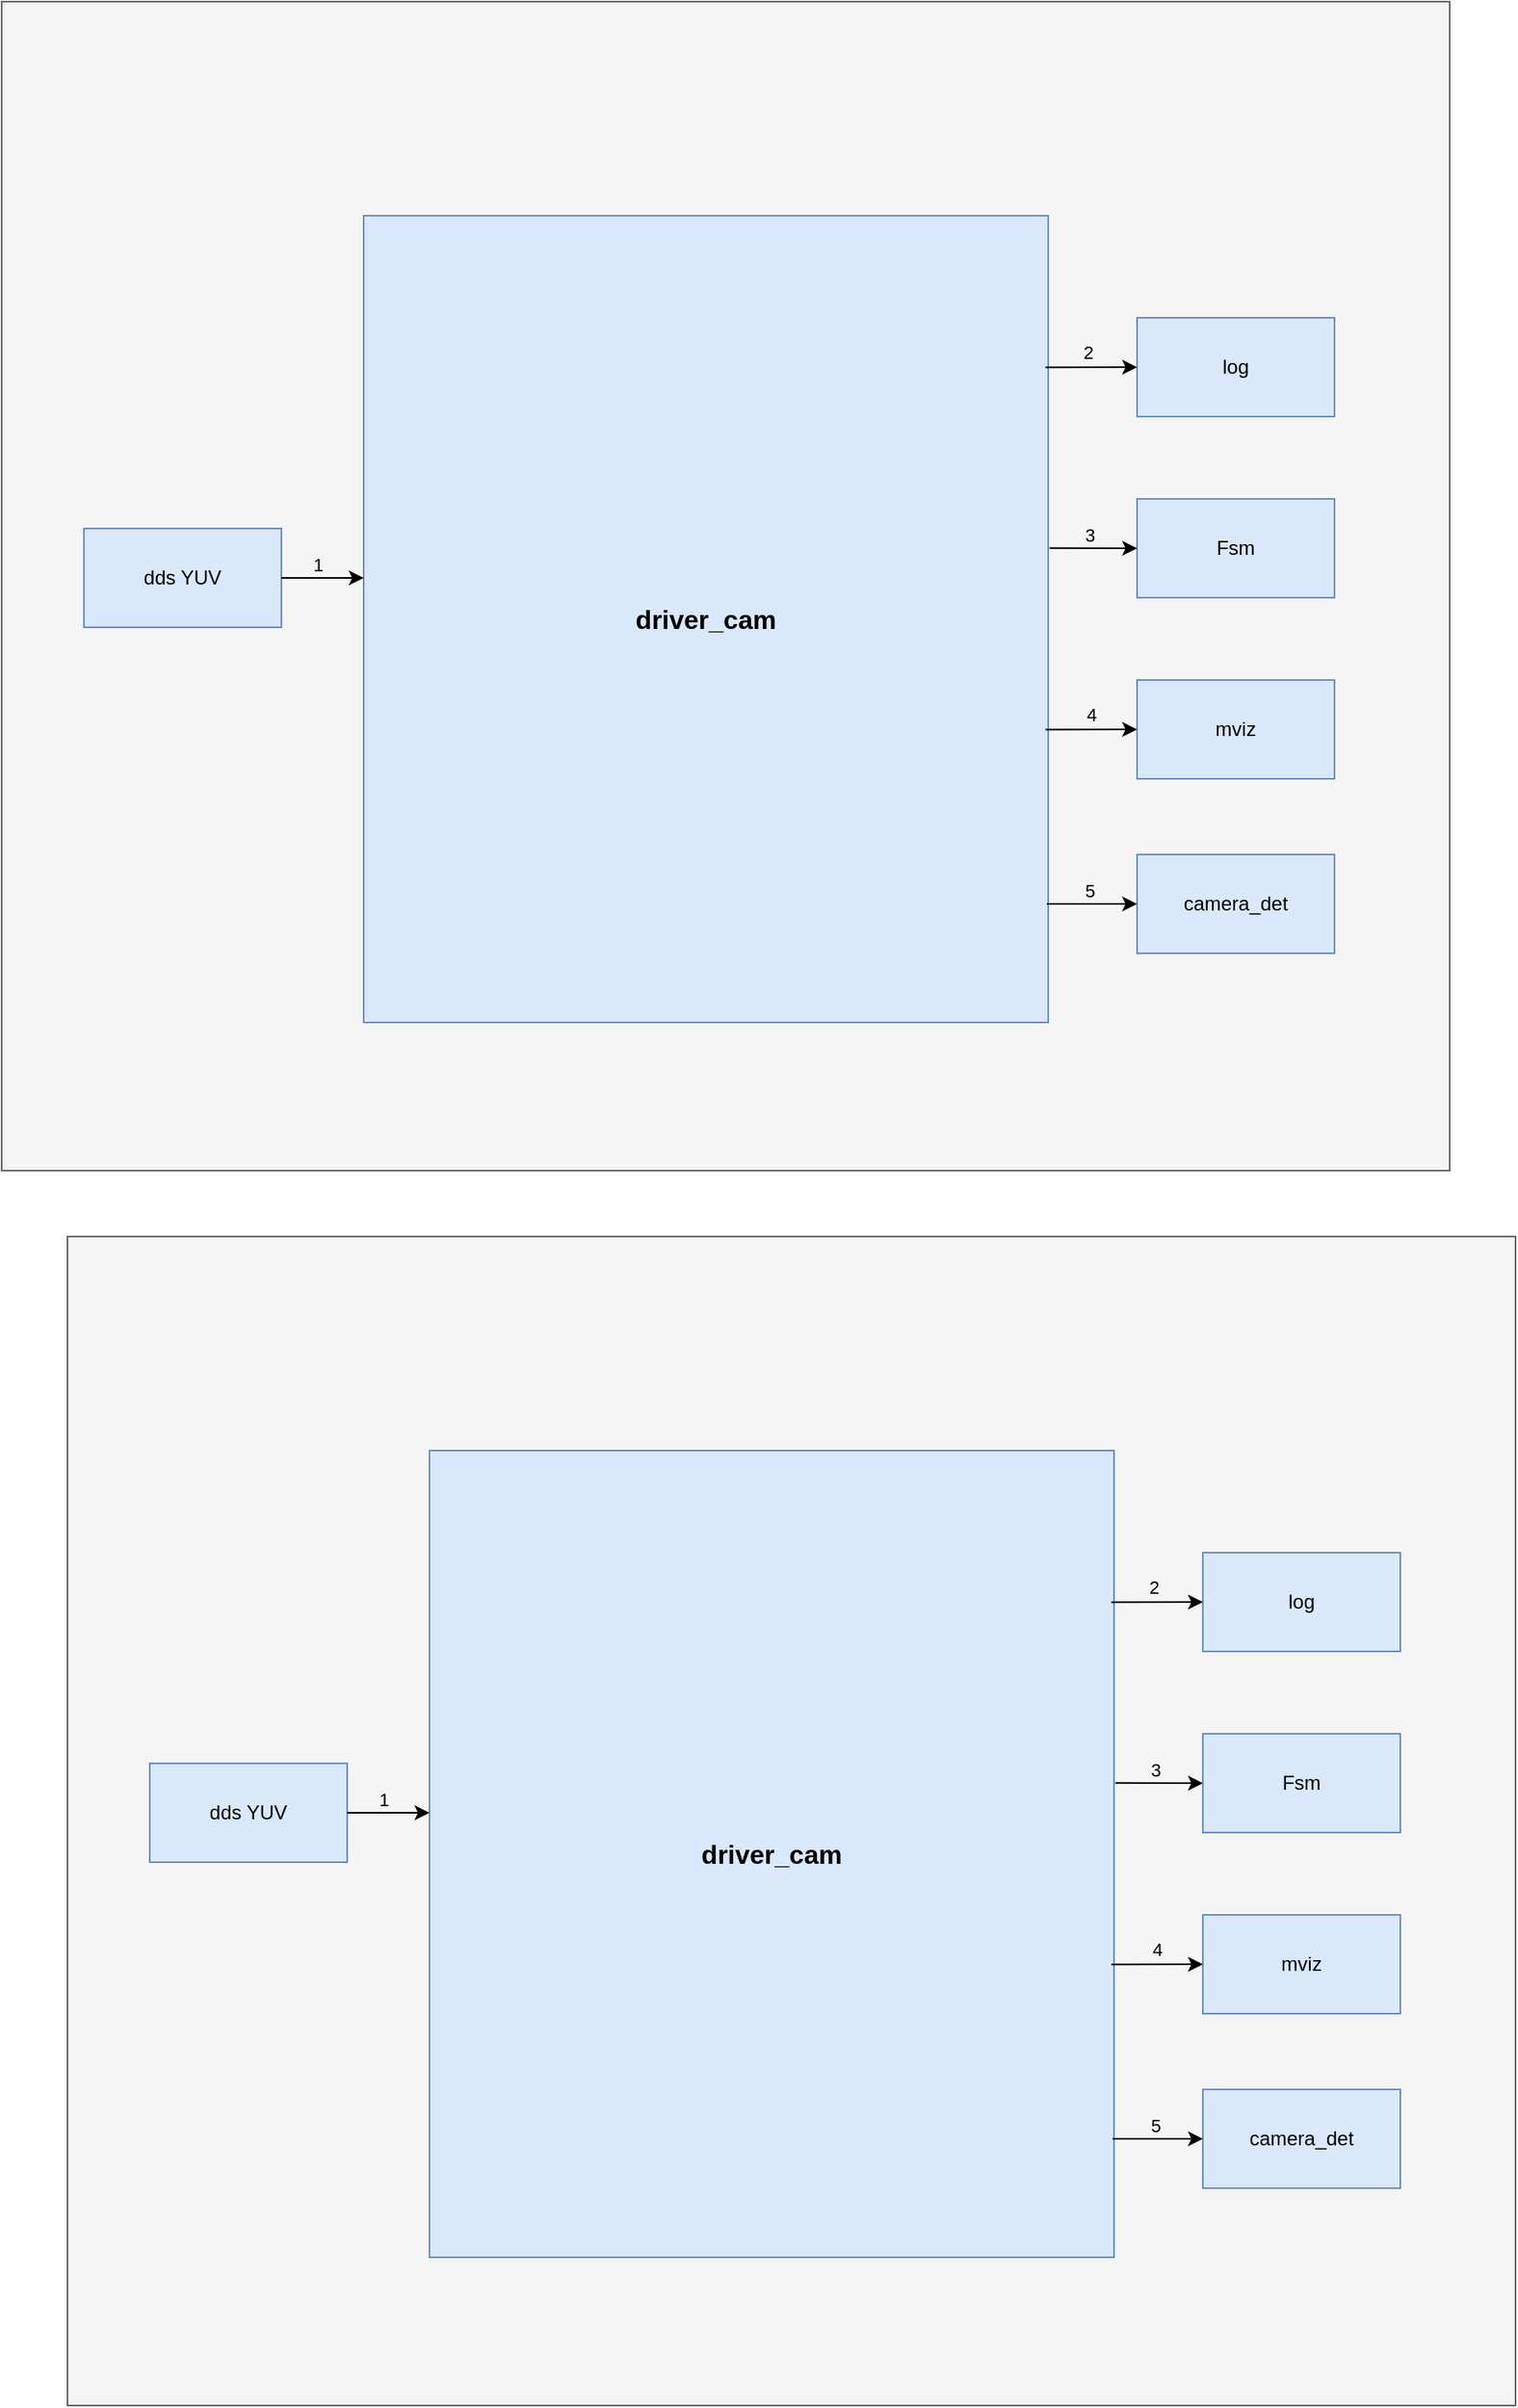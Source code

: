 <mxfile version="24.7.6">
  <diagram name="第 1 页" id="D-faS1DdrBK2uXakqXEO">
    <mxGraphModel dx="1050" dy="565" grid="1" gridSize="10" guides="1" tooltips="1" connect="1" arrows="1" fold="1" page="1" pageScale="1" pageWidth="827" pageHeight="1169" math="0" shadow="0">
      <root>
        <mxCell id="0" />
        <mxCell id="1" parent="0" />
        <mxCell id="807guP65CA76vXRwVghX-2" value="" style="rounded=0;whiteSpace=wrap;html=1;fillColor=#f5f5f5;fontColor=#333333;strokeColor=#666666;" parent="1" vertex="1">
          <mxGeometry x="10" y="10" width="880" height="710" as="geometry" />
        </mxCell>
        <mxCell id="807guP65CA76vXRwVghX-1" value="&lt;b&gt;&lt;font style=&quot;font-size: 16px;&quot;&gt;driver_cam&lt;/font&gt;&lt;/b&gt;" style="rounded=0;whiteSpace=wrap;html=1;fillColor=#dae8fc;strokeColor=#6c8ebf;" parent="1" vertex="1">
          <mxGeometry x="230" y="140" width="416" height="490" as="geometry" />
        </mxCell>
        <mxCell id="807guP65CA76vXRwVghX-3" value="dds YUV" style="rounded=0;whiteSpace=wrap;html=1;fillColor=#dae8fc;strokeColor=#6c8ebf;" parent="1" vertex="1">
          <mxGeometry x="60" y="330" width="120" height="60" as="geometry" />
        </mxCell>
        <mxCell id="807guP65CA76vXRwVghX-4" value="log" style="rounded=0;whiteSpace=wrap;html=1;fillColor=#dae8fc;strokeColor=#6c8ebf;" parent="1" vertex="1">
          <mxGeometry x="700" y="202" width="120" height="60" as="geometry" />
        </mxCell>
        <mxCell id="807guP65CA76vXRwVghX-5" value="Fsm" style="rounded=0;whiteSpace=wrap;html=1;fillColor=#dae8fc;strokeColor=#6c8ebf;" parent="1" vertex="1">
          <mxGeometry x="700" y="312" width="120" height="60" as="geometry" />
        </mxCell>
        <mxCell id="807guP65CA76vXRwVghX-6" value="mviz" style="rounded=0;whiteSpace=wrap;html=1;fillColor=#dae8fc;strokeColor=#6c8ebf;" parent="1" vertex="1">
          <mxGeometry x="700" y="422" width="120" height="60" as="geometry" />
        </mxCell>
        <mxCell id="807guP65CA76vXRwVghX-7" value="camera_det" style="rounded=0;whiteSpace=wrap;html=1;fillColor=#dae8fc;strokeColor=#6c8ebf;" parent="1" vertex="1">
          <mxGeometry x="700" y="528" width="120" height="60" as="geometry" />
        </mxCell>
        <mxCell id="807guP65CA76vXRwVghX-8" value="" style="endArrow=classic;html=1;rounded=0;exitX=1;exitY=0.5;exitDx=0;exitDy=0;" parent="1" source="807guP65CA76vXRwVghX-3" edge="1">
          <mxGeometry width="50" height="50" relative="1" as="geometry">
            <mxPoint x="430" y="420" as="sourcePoint" />
            <mxPoint x="230" y="360" as="targetPoint" />
          </mxGeometry>
        </mxCell>
        <mxCell id="807guP65CA76vXRwVghX-9" value="1" style="edgeLabel;html=1;align=center;verticalAlign=middle;resizable=0;points=[];labelBackgroundColor=#F5F5F5;" parent="807guP65CA76vXRwVghX-8" vertex="1" connectable="0">
          <mxGeometry x="-0.136" y="-1" relative="1" as="geometry">
            <mxPoint y="-9" as="offset" />
          </mxGeometry>
        </mxCell>
        <mxCell id="807guP65CA76vXRwVghX-10" value="" style="endArrow=classic;html=1;rounded=0;exitX=0.996;exitY=0.188;exitDx=0;exitDy=0;entryX=0;entryY=0.5;entryDx=0;entryDy=0;exitPerimeter=0;" parent="1" source="807guP65CA76vXRwVghX-1" target="807guP65CA76vXRwVghX-4" edge="1">
          <mxGeometry width="50" height="50" relative="1" as="geometry">
            <mxPoint x="190" y="370" as="sourcePoint" />
            <mxPoint x="240" y="370" as="targetPoint" />
          </mxGeometry>
        </mxCell>
        <mxCell id="807guP65CA76vXRwVghX-14" value="2" style="edgeLabel;html=1;align=center;verticalAlign=middle;resizable=0;points=[];labelBackgroundColor=#F5F5F5;" parent="807guP65CA76vXRwVghX-10" vertex="1" connectable="0">
          <mxGeometry x="-0.092" y="1" relative="1" as="geometry">
            <mxPoint y="-8" as="offset" />
          </mxGeometry>
        </mxCell>
        <mxCell id="807guP65CA76vXRwVghX-15" value="" style="endArrow=classic;html=1;rounded=0;entryX=0;entryY=0.5;entryDx=0;entryDy=0;exitX=1.002;exitY=0.412;exitDx=0;exitDy=0;exitPerimeter=0;" parent="1" source="807guP65CA76vXRwVghX-1" target="807guP65CA76vXRwVghX-5" edge="1">
          <mxGeometry width="50" height="50" relative="1" as="geometry">
            <mxPoint x="430" y="420" as="sourcePoint" />
            <mxPoint x="480" y="370" as="targetPoint" />
          </mxGeometry>
        </mxCell>
        <mxCell id="807guP65CA76vXRwVghX-16" value="3" style="edgeLabel;html=1;align=center;verticalAlign=middle;resizable=0;points=[];labelBackgroundColor=#F5F5F5;" parent="807guP65CA76vXRwVghX-15" vertex="1" connectable="0">
          <mxGeometry x="-0.106" relative="1" as="geometry">
            <mxPoint y="-8" as="offset" />
          </mxGeometry>
        </mxCell>
        <mxCell id="807guP65CA76vXRwVghX-17" value="" style="endArrow=classic;html=1;rounded=0;entryX=0;entryY=0.5;entryDx=0;entryDy=0;exitX=0.996;exitY=0.637;exitDx=0;exitDy=0;exitPerimeter=0;" parent="1" source="807guP65CA76vXRwVghX-1" target="807guP65CA76vXRwVghX-6" edge="1">
          <mxGeometry width="50" height="50" relative="1" as="geometry">
            <mxPoint x="430" y="420" as="sourcePoint" />
            <mxPoint x="480" y="370" as="targetPoint" />
          </mxGeometry>
        </mxCell>
        <mxCell id="807guP65CA76vXRwVghX-18" value="4" style="edgeLabel;html=1;align=center;verticalAlign=middle;resizable=0;points=[];labelBackgroundColor=#F5F5F5;" parent="807guP65CA76vXRwVghX-17" vertex="1" connectable="0">
          <mxGeometry x="-0.02" relative="1" as="geometry">
            <mxPoint y="-9" as="offset" />
          </mxGeometry>
        </mxCell>
        <mxCell id="807guP65CA76vXRwVghX-19" value="" style="endArrow=classic;html=1;rounded=0;entryX=0;entryY=0.5;entryDx=0;entryDy=0;exitX=0.998;exitY=0.853;exitDx=0;exitDy=0;exitPerimeter=0;" parent="1" source="807guP65CA76vXRwVghX-1" target="807guP65CA76vXRwVghX-7" edge="1">
          <mxGeometry width="50" height="50" relative="1" as="geometry">
            <mxPoint x="640" y="555" as="sourcePoint" />
            <mxPoint x="480" y="370" as="targetPoint" />
          </mxGeometry>
        </mxCell>
        <mxCell id="807guP65CA76vXRwVghX-20" value="5" style="edgeLabel;html=1;align=center;verticalAlign=middle;resizable=0;points=[];labelBackgroundColor=#F5F5F5;" parent="807guP65CA76vXRwVghX-19" vertex="1" connectable="0">
          <mxGeometry x="-0.072" y="1" relative="1" as="geometry">
            <mxPoint y="-7" as="offset" />
          </mxGeometry>
        </mxCell>
        <mxCell id="UGkX6FfsC7s5wPPyMBav-1" value="" style="rounded=0;whiteSpace=wrap;html=1;fillColor=#f5f5f5;fontColor=#333333;strokeColor=#666666;" vertex="1" parent="1">
          <mxGeometry x="50" y="760" width="880" height="710" as="geometry" />
        </mxCell>
        <mxCell id="UGkX6FfsC7s5wPPyMBav-2" value="&lt;b&gt;&lt;font style=&quot;font-size: 16px;&quot;&gt;driver_cam&lt;/font&gt;&lt;/b&gt;" style="rounded=0;whiteSpace=wrap;html=1;fillColor=#dae8fc;strokeColor=#6c8ebf;" vertex="1" parent="1">
          <mxGeometry x="270" y="890" width="416" height="490" as="geometry" />
        </mxCell>
        <mxCell id="UGkX6FfsC7s5wPPyMBav-3" value="dds YUV" style="rounded=0;whiteSpace=wrap;html=1;fillColor=#dae8fc;strokeColor=#6c8ebf;" vertex="1" parent="1">
          <mxGeometry x="100" y="1080" width="120" height="60" as="geometry" />
        </mxCell>
        <mxCell id="UGkX6FfsC7s5wPPyMBav-4" value="log" style="rounded=0;whiteSpace=wrap;html=1;fillColor=#dae8fc;strokeColor=#6c8ebf;" vertex="1" parent="1">
          <mxGeometry x="740" y="952" width="120" height="60" as="geometry" />
        </mxCell>
        <mxCell id="UGkX6FfsC7s5wPPyMBav-5" value="Fsm" style="rounded=0;whiteSpace=wrap;html=1;fillColor=#dae8fc;strokeColor=#6c8ebf;" vertex="1" parent="1">
          <mxGeometry x="740" y="1062" width="120" height="60" as="geometry" />
        </mxCell>
        <mxCell id="UGkX6FfsC7s5wPPyMBav-6" value="mviz" style="rounded=0;whiteSpace=wrap;html=1;fillColor=#dae8fc;strokeColor=#6c8ebf;" vertex="1" parent="1">
          <mxGeometry x="740" y="1172" width="120" height="60" as="geometry" />
        </mxCell>
        <mxCell id="UGkX6FfsC7s5wPPyMBav-7" value="camera_det" style="rounded=0;whiteSpace=wrap;html=1;fillColor=#dae8fc;strokeColor=#6c8ebf;" vertex="1" parent="1">
          <mxGeometry x="740" y="1278" width="120" height="60" as="geometry" />
        </mxCell>
        <mxCell id="UGkX6FfsC7s5wPPyMBav-8" value="" style="endArrow=classic;html=1;rounded=0;exitX=1;exitY=0.5;exitDx=0;exitDy=0;" edge="1" parent="1" source="UGkX6FfsC7s5wPPyMBav-3">
          <mxGeometry width="50" height="50" relative="1" as="geometry">
            <mxPoint x="470" y="1170" as="sourcePoint" />
            <mxPoint x="270" y="1110" as="targetPoint" />
          </mxGeometry>
        </mxCell>
        <mxCell id="UGkX6FfsC7s5wPPyMBav-9" value="1" style="edgeLabel;html=1;align=center;verticalAlign=middle;resizable=0;points=[];labelBackgroundColor=#F5F5F5;" vertex="1" connectable="0" parent="UGkX6FfsC7s5wPPyMBav-8">
          <mxGeometry x="-0.136" y="-1" relative="1" as="geometry">
            <mxPoint y="-9" as="offset" />
          </mxGeometry>
        </mxCell>
        <mxCell id="UGkX6FfsC7s5wPPyMBav-10" value="" style="endArrow=classic;html=1;rounded=0;exitX=0.996;exitY=0.188;exitDx=0;exitDy=0;entryX=0;entryY=0.5;entryDx=0;entryDy=0;exitPerimeter=0;" edge="1" parent="1" source="UGkX6FfsC7s5wPPyMBav-2" target="UGkX6FfsC7s5wPPyMBav-4">
          <mxGeometry width="50" height="50" relative="1" as="geometry">
            <mxPoint x="230" y="1120" as="sourcePoint" />
            <mxPoint x="280" y="1120" as="targetPoint" />
          </mxGeometry>
        </mxCell>
        <mxCell id="UGkX6FfsC7s5wPPyMBav-11" value="2" style="edgeLabel;html=1;align=center;verticalAlign=middle;resizable=0;points=[];labelBackgroundColor=#F5F5F5;" vertex="1" connectable="0" parent="UGkX6FfsC7s5wPPyMBav-10">
          <mxGeometry x="-0.092" y="1" relative="1" as="geometry">
            <mxPoint y="-8" as="offset" />
          </mxGeometry>
        </mxCell>
        <mxCell id="UGkX6FfsC7s5wPPyMBav-12" value="" style="endArrow=classic;html=1;rounded=0;entryX=0;entryY=0.5;entryDx=0;entryDy=0;exitX=1.002;exitY=0.412;exitDx=0;exitDy=0;exitPerimeter=0;" edge="1" parent="1" source="UGkX6FfsC7s5wPPyMBav-2" target="UGkX6FfsC7s5wPPyMBav-5">
          <mxGeometry width="50" height="50" relative="1" as="geometry">
            <mxPoint x="470" y="1170" as="sourcePoint" />
            <mxPoint x="520" y="1120" as="targetPoint" />
          </mxGeometry>
        </mxCell>
        <mxCell id="UGkX6FfsC7s5wPPyMBav-13" value="3" style="edgeLabel;html=1;align=center;verticalAlign=middle;resizable=0;points=[];labelBackgroundColor=#F5F5F5;" vertex="1" connectable="0" parent="UGkX6FfsC7s5wPPyMBav-12">
          <mxGeometry x="-0.106" relative="1" as="geometry">
            <mxPoint y="-8" as="offset" />
          </mxGeometry>
        </mxCell>
        <mxCell id="UGkX6FfsC7s5wPPyMBav-14" value="" style="endArrow=classic;html=1;rounded=0;entryX=0;entryY=0.5;entryDx=0;entryDy=0;exitX=0.996;exitY=0.637;exitDx=0;exitDy=0;exitPerimeter=0;" edge="1" parent="1" source="UGkX6FfsC7s5wPPyMBav-2" target="UGkX6FfsC7s5wPPyMBav-6">
          <mxGeometry width="50" height="50" relative="1" as="geometry">
            <mxPoint x="470" y="1170" as="sourcePoint" />
            <mxPoint x="520" y="1120" as="targetPoint" />
          </mxGeometry>
        </mxCell>
        <mxCell id="UGkX6FfsC7s5wPPyMBav-15" value="4" style="edgeLabel;html=1;align=center;verticalAlign=middle;resizable=0;points=[];labelBackgroundColor=#F5F5F5;" vertex="1" connectable="0" parent="UGkX6FfsC7s5wPPyMBav-14">
          <mxGeometry x="-0.02" relative="1" as="geometry">
            <mxPoint y="-9" as="offset" />
          </mxGeometry>
        </mxCell>
        <mxCell id="UGkX6FfsC7s5wPPyMBav-16" value="" style="endArrow=classic;html=1;rounded=0;entryX=0;entryY=0.5;entryDx=0;entryDy=0;exitX=0.998;exitY=0.853;exitDx=0;exitDy=0;exitPerimeter=0;" edge="1" parent="1" source="UGkX6FfsC7s5wPPyMBav-2" target="UGkX6FfsC7s5wPPyMBav-7">
          <mxGeometry width="50" height="50" relative="1" as="geometry">
            <mxPoint x="680" y="1305" as="sourcePoint" />
            <mxPoint x="520" y="1120" as="targetPoint" />
          </mxGeometry>
        </mxCell>
        <mxCell id="UGkX6FfsC7s5wPPyMBav-17" value="5" style="edgeLabel;html=1;align=center;verticalAlign=middle;resizable=0;points=[];labelBackgroundColor=#F5F5F5;" vertex="1" connectable="0" parent="UGkX6FfsC7s5wPPyMBav-16">
          <mxGeometry x="-0.072" y="1" relative="1" as="geometry">
            <mxPoint y="-7" as="offset" />
          </mxGeometry>
        </mxCell>
      </root>
    </mxGraphModel>
  </diagram>
</mxfile>

